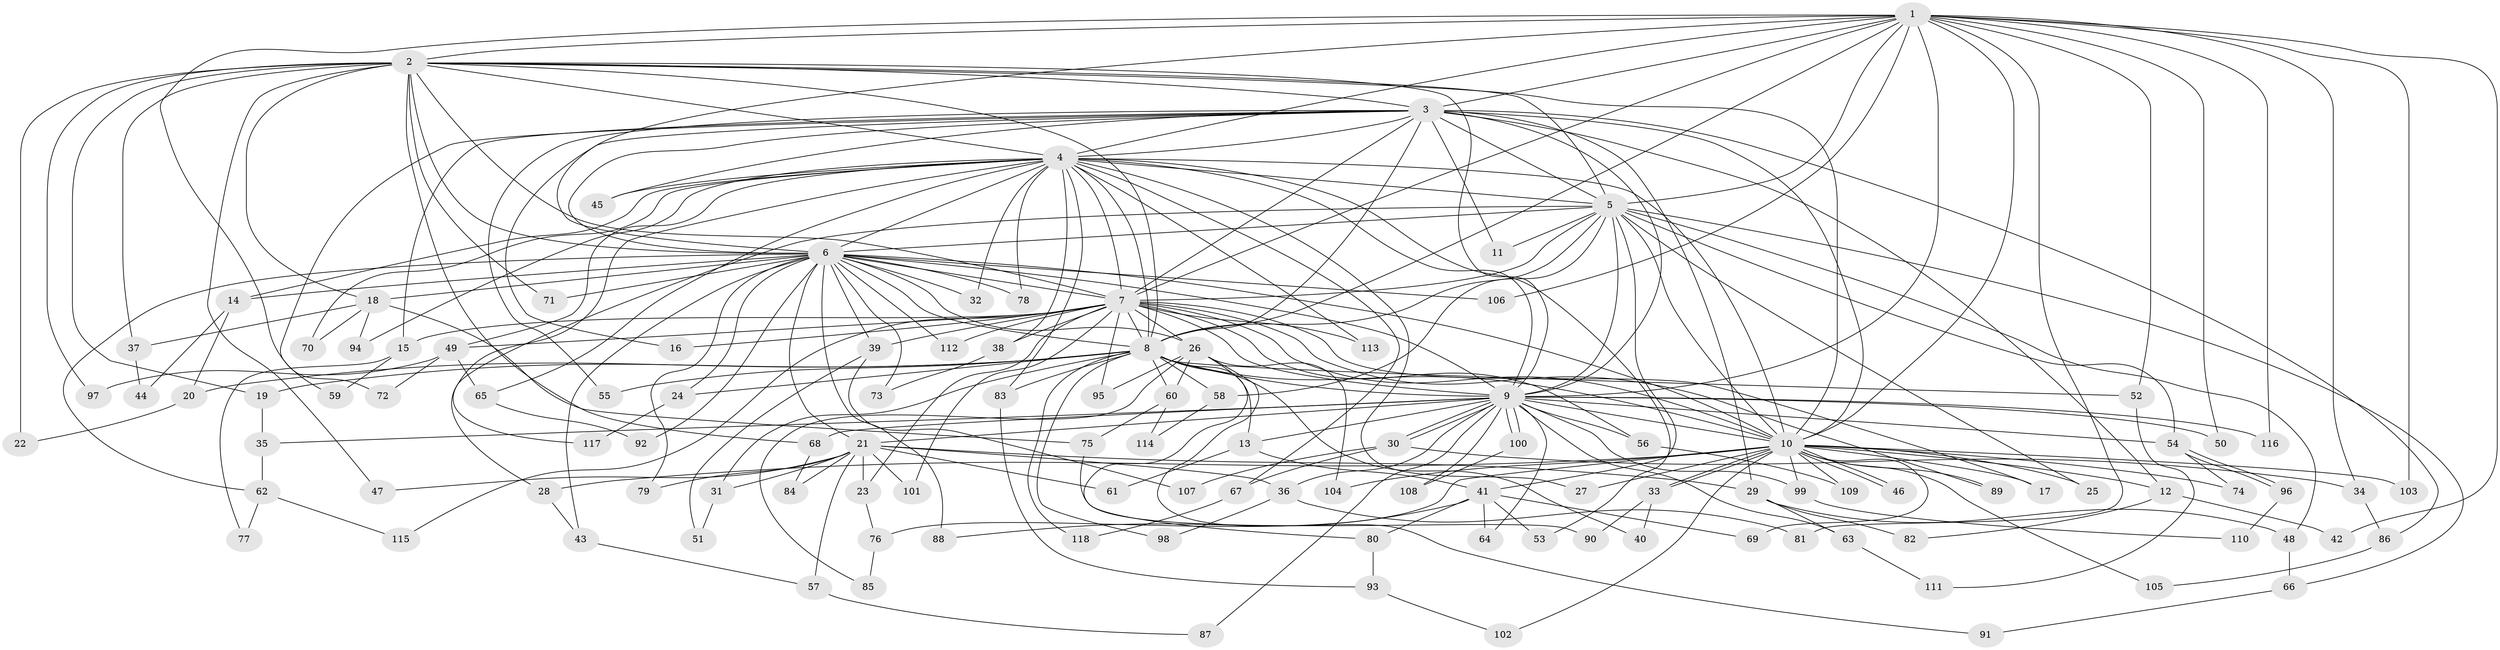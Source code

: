 // Generated by graph-tools (version 1.1) at 2025/01/03/09/25 03:01:37]
// undirected, 118 vertices, 261 edges
graph export_dot {
graph [start="1"]
  node [color=gray90,style=filled];
  1;
  2;
  3;
  4;
  5;
  6;
  7;
  8;
  9;
  10;
  11;
  12;
  13;
  14;
  15;
  16;
  17;
  18;
  19;
  20;
  21;
  22;
  23;
  24;
  25;
  26;
  27;
  28;
  29;
  30;
  31;
  32;
  33;
  34;
  35;
  36;
  37;
  38;
  39;
  40;
  41;
  42;
  43;
  44;
  45;
  46;
  47;
  48;
  49;
  50;
  51;
  52;
  53;
  54;
  55;
  56;
  57;
  58;
  59;
  60;
  61;
  62;
  63;
  64;
  65;
  66;
  67;
  68;
  69;
  70;
  71;
  72;
  73;
  74;
  75;
  76;
  77;
  78;
  79;
  80;
  81;
  82;
  83;
  84;
  85;
  86;
  87;
  88;
  89;
  90;
  91;
  92;
  93;
  94;
  95;
  96;
  97;
  98;
  99;
  100;
  101;
  102;
  103;
  104;
  105;
  106;
  107;
  108;
  109;
  110;
  111;
  112;
  113;
  114;
  115;
  116;
  117;
  118;
  1 -- 2;
  1 -- 3;
  1 -- 4;
  1 -- 5;
  1 -- 6;
  1 -- 7;
  1 -- 8;
  1 -- 9;
  1 -- 10;
  1 -- 34;
  1 -- 42;
  1 -- 50;
  1 -- 52;
  1 -- 59;
  1 -- 81;
  1 -- 103;
  1 -- 106;
  1 -- 116;
  2 -- 3;
  2 -- 4;
  2 -- 5;
  2 -- 6;
  2 -- 7;
  2 -- 8;
  2 -- 9;
  2 -- 10;
  2 -- 18;
  2 -- 19;
  2 -- 22;
  2 -- 37;
  2 -- 47;
  2 -- 68;
  2 -- 71;
  2 -- 97;
  3 -- 4;
  3 -- 5;
  3 -- 6;
  3 -- 7;
  3 -- 8;
  3 -- 9;
  3 -- 10;
  3 -- 11;
  3 -- 12;
  3 -- 15;
  3 -- 16;
  3 -- 29;
  3 -- 45;
  3 -- 55;
  3 -- 72;
  3 -- 86;
  4 -- 5;
  4 -- 6;
  4 -- 7;
  4 -- 8;
  4 -- 9;
  4 -- 10;
  4 -- 14;
  4 -- 27;
  4 -- 32;
  4 -- 38;
  4 -- 45;
  4 -- 49;
  4 -- 53;
  4 -- 65;
  4 -- 67;
  4 -- 70;
  4 -- 78;
  4 -- 83;
  4 -- 94;
  4 -- 113;
  4 -- 117;
  5 -- 6;
  5 -- 7;
  5 -- 8;
  5 -- 9;
  5 -- 10;
  5 -- 11;
  5 -- 25;
  5 -- 28;
  5 -- 41;
  5 -- 48;
  5 -- 54;
  5 -- 58;
  5 -- 66;
  6 -- 7;
  6 -- 8;
  6 -- 9;
  6 -- 10;
  6 -- 14;
  6 -- 18;
  6 -- 21;
  6 -- 24;
  6 -- 26;
  6 -- 32;
  6 -- 39;
  6 -- 43;
  6 -- 62;
  6 -- 71;
  6 -- 73;
  6 -- 78;
  6 -- 79;
  6 -- 88;
  6 -- 92;
  6 -- 106;
  6 -- 112;
  7 -- 8;
  7 -- 9;
  7 -- 10;
  7 -- 15;
  7 -- 16;
  7 -- 17;
  7 -- 23;
  7 -- 26;
  7 -- 38;
  7 -- 39;
  7 -- 49;
  7 -- 56;
  7 -- 89;
  7 -- 95;
  7 -- 101;
  7 -- 112;
  7 -- 113;
  7 -- 115;
  8 -- 9;
  8 -- 10;
  8 -- 13;
  8 -- 19;
  8 -- 20;
  8 -- 24;
  8 -- 31;
  8 -- 40;
  8 -- 52;
  8 -- 55;
  8 -- 58;
  8 -- 60;
  8 -- 83;
  8 -- 98;
  8 -- 118;
  9 -- 10;
  9 -- 13;
  9 -- 21;
  9 -- 30;
  9 -- 30;
  9 -- 35;
  9 -- 36;
  9 -- 50;
  9 -- 54;
  9 -- 56;
  9 -- 63;
  9 -- 64;
  9 -- 68;
  9 -- 87;
  9 -- 99;
  9 -- 100;
  9 -- 100;
  9 -- 108;
  9 -- 116;
  10 -- 12;
  10 -- 17;
  10 -- 25;
  10 -- 27;
  10 -- 28;
  10 -- 33;
  10 -- 33;
  10 -- 46;
  10 -- 46;
  10 -- 69;
  10 -- 74;
  10 -- 76;
  10 -- 89;
  10 -- 99;
  10 -- 102;
  10 -- 103;
  10 -- 104;
  10 -- 105;
  10 -- 109;
  12 -- 42;
  12 -- 82;
  13 -- 41;
  13 -- 61;
  14 -- 20;
  14 -- 44;
  15 -- 59;
  15 -- 77;
  18 -- 37;
  18 -- 70;
  18 -- 75;
  18 -- 94;
  19 -- 35;
  20 -- 22;
  21 -- 23;
  21 -- 29;
  21 -- 31;
  21 -- 36;
  21 -- 47;
  21 -- 57;
  21 -- 61;
  21 -- 79;
  21 -- 84;
  21 -- 101;
  23 -- 76;
  24 -- 117;
  26 -- 60;
  26 -- 80;
  26 -- 85;
  26 -- 91;
  26 -- 95;
  26 -- 104;
  28 -- 43;
  29 -- 48;
  29 -- 63;
  29 -- 82;
  30 -- 34;
  30 -- 67;
  30 -- 107;
  31 -- 51;
  33 -- 40;
  33 -- 90;
  34 -- 86;
  35 -- 62;
  36 -- 81;
  36 -- 98;
  37 -- 44;
  38 -- 73;
  39 -- 51;
  39 -- 107;
  41 -- 53;
  41 -- 64;
  41 -- 69;
  41 -- 80;
  41 -- 88;
  43 -- 57;
  48 -- 66;
  49 -- 65;
  49 -- 72;
  49 -- 97;
  52 -- 111;
  54 -- 74;
  54 -- 96;
  54 -- 96;
  56 -- 109;
  57 -- 87;
  58 -- 114;
  60 -- 75;
  60 -- 114;
  62 -- 77;
  62 -- 115;
  63 -- 111;
  65 -- 92;
  66 -- 91;
  67 -- 118;
  68 -- 84;
  75 -- 90;
  76 -- 85;
  80 -- 93;
  83 -- 93;
  86 -- 105;
  93 -- 102;
  96 -- 110;
  99 -- 110;
  100 -- 108;
}
